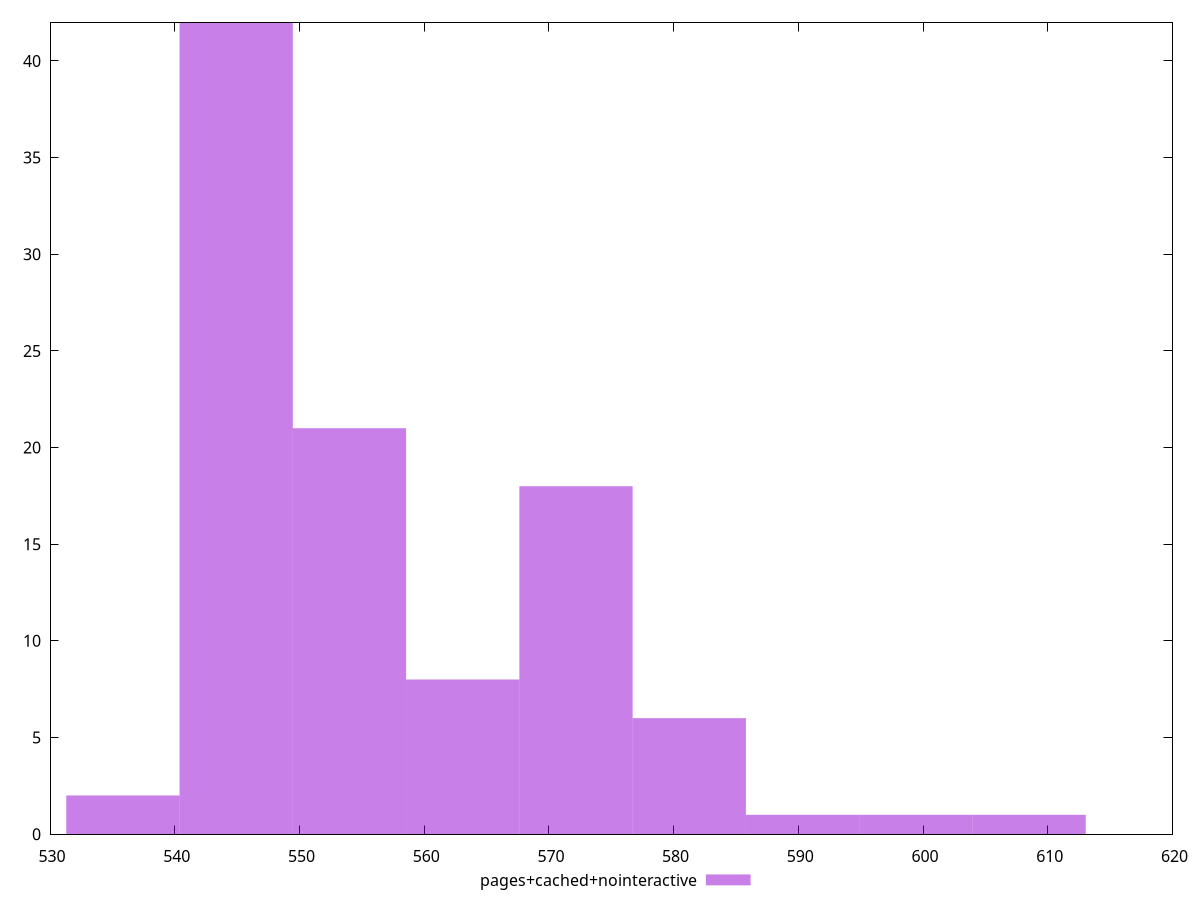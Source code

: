 $_pagesCachedNointeractive <<EOF
581.2559423419849 6
544.9274459456109 42
599.4201905401719 1
563.0916941437979 8
572.1738182428913 18
608.5023146392655 1
554.0095700447043 21
590.3380664410785 1
535.8453218465173 2
EOF
set key outside below
set terminal pngcairo
set output "report_00004_2020-11-02T20-21-41.718Z/bootup-time/pages+cached+nointeractive//raw_hist.png"
set yrange [0:42]
set boxwidth 9.082124099093514
set style fill transparent solid 0.5 noborder
plot $_pagesCachedNointeractive title "pages+cached+nointeractive" with boxes ,